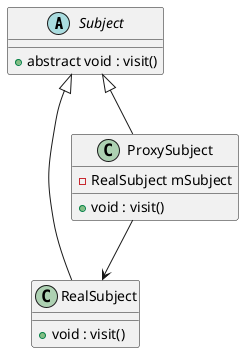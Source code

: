@startuml

abstract class Subject{

 + abstract void : visit()
}

class RealSubject{

  + void : visit()
}

class ProxySubject{

   - RealSubject mSubject

   + void : visit()
}


Subject <|-- RealSubject
Subject <|-- ProxySubject

ProxySubject --> RealSubject

@enduml